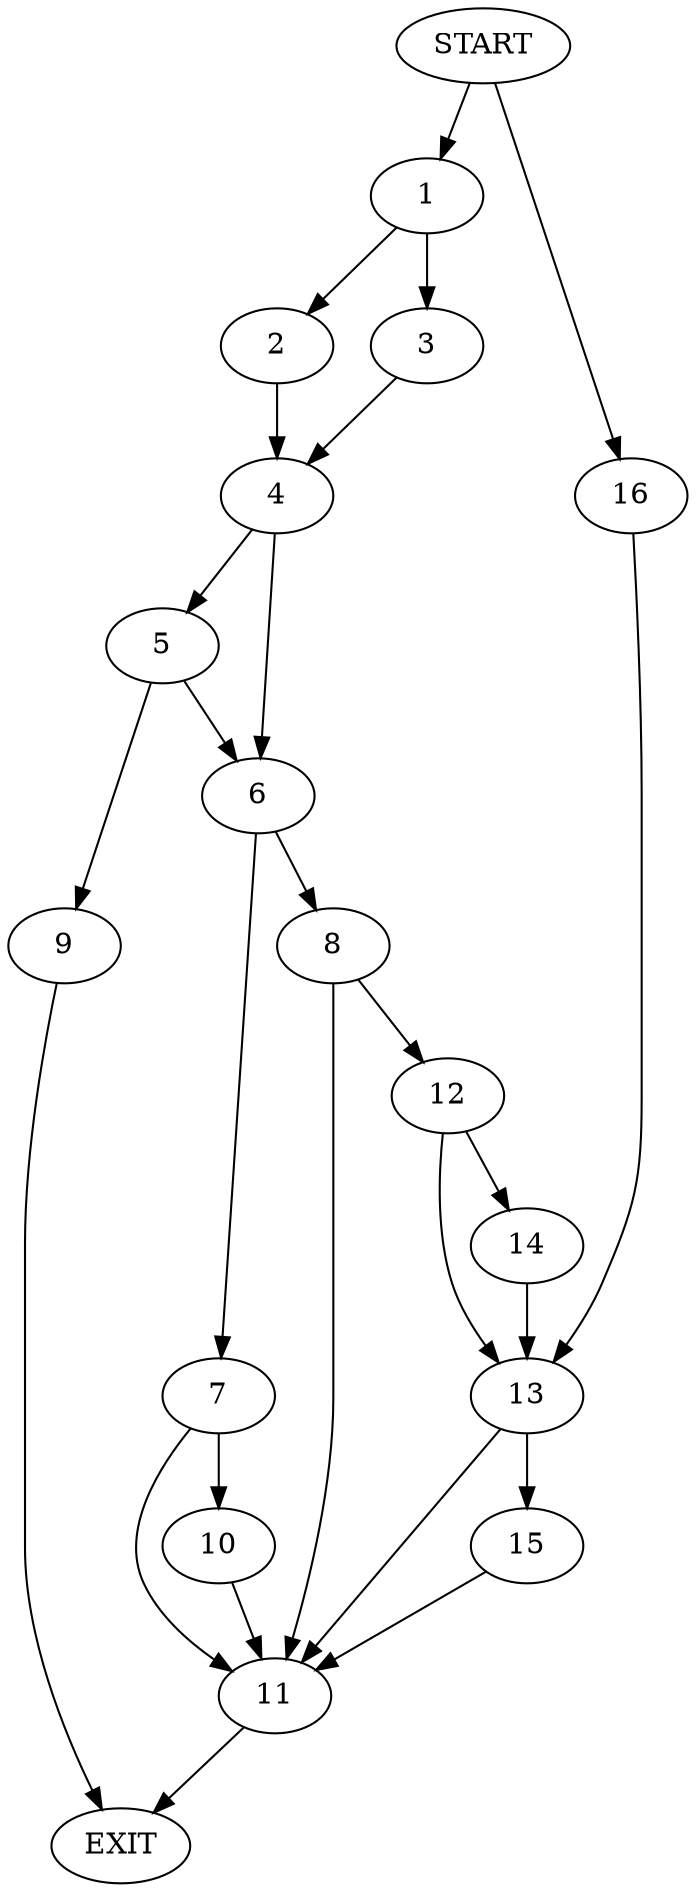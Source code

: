 digraph {
0 [label="START"]
17 [label="EXIT"]
0 -> 1
1 -> 2
1 -> 3
2 -> 4
3 -> 4
4 -> 5
4 -> 6
6 -> 7
6 -> 8
5 -> 9
5 -> 6
9 -> 17
7 -> 10
7 -> 11
8 -> 12
8 -> 11
10 -> 11
11 -> 17
12 -> 13
12 -> 14
14 -> 13
13 -> 11
13 -> 15
0 -> 16
16 -> 13
15 -> 11
}
